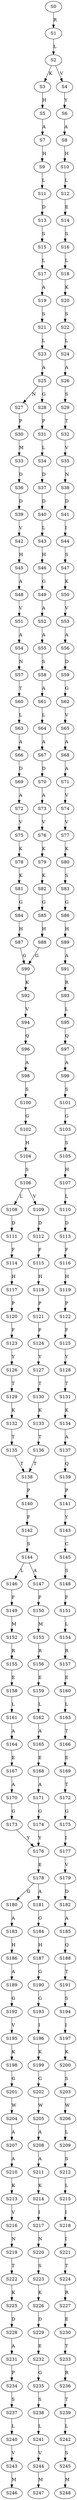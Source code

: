 strict digraph  {
	S0 -> S1 [ label = R ];
	S1 -> S2 [ label = L ];
	S2 -> S3 [ label = K ];
	S2 -> S4 [ label = V ];
	S3 -> S5 [ label = H ];
	S4 -> S6 [ label = Y ];
	S5 -> S7 [ label = A ];
	S6 -> S8 [ label = A ];
	S7 -> S9 [ label = H ];
	S8 -> S10 [ label = H ];
	S9 -> S11 [ label = L ];
	S10 -> S12 [ label = L ];
	S11 -> S13 [ label = D ];
	S12 -> S14 [ label = E ];
	S13 -> S15 [ label = S ];
	S14 -> S16 [ label = S ];
	S15 -> S17 [ label = L ];
	S16 -> S18 [ label = L ];
	S17 -> S19 [ label = A ];
	S18 -> S20 [ label = K ];
	S19 -> S21 [ label = S ];
	S20 -> S22 [ label = S ];
	S21 -> S23 [ label = L ];
	S22 -> S24 [ label = L ];
	S23 -> S25 [ label = A ];
	S24 -> S26 [ label = A ];
	S25 -> S27 [ label = N ];
	S25 -> S28 [ label = G ];
	S26 -> S29 [ label = S ];
	S27 -> S30 [ label = P ];
	S28 -> S31 [ label = P ];
	S29 -> S32 [ label = T ];
	S30 -> S33 [ label = M ];
	S31 -> S34 [ label = L ];
	S32 -> S35 [ label = V ];
	S33 -> S36 [ label = D ];
	S34 -> S37 [ label = D ];
	S35 -> S38 [ label = N ];
	S36 -> S39 [ label = D ];
	S37 -> S40 [ label = D ];
	S38 -> S41 [ label = D ];
	S39 -> S42 [ label = V ];
	S40 -> S43 [ label = L ];
	S41 -> S44 [ label = I ];
	S42 -> S45 [ label = H ];
	S43 -> S46 [ label = H ];
	S44 -> S47 [ label = S ];
	S45 -> S48 [ label = A ];
	S46 -> S49 [ label = G ];
	S47 -> S50 [ label = K ];
	S48 -> S51 [ label = V ];
	S49 -> S52 [ label = A ];
	S50 -> S53 [ label = V ];
	S51 -> S54 [ label = A ];
	S52 -> S55 [ label = A ];
	S53 -> S56 [ label = A ];
	S54 -> S57 [ label = N ];
	S55 -> S58 [ label = S ];
	S56 -> S59 [ label = D ];
	S57 -> S60 [ label = T ];
	S58 -> S61 [ label = A ];
	S59 -> S62 [ label = G ];
	S60 -> S63 [ label = L ];
	S61 -> S64 [ label = L ];
	S62 -> S65 [ label = V ];
	S63 -> S66 [ label = A ];
	S64 -> S67 [ label = A ];
	S65 -> S68 [ label = A ];
	S66 -> S69 [ label = D ];
	S67 -> S70 [ label = D ];
	S68 -> S71 [ label = A ];
	S69 -> S72 [ label = A ];
	S70 -> S73 [ label = A ];
	S71 -> S74 [ label = V ];
	S72 -> S75 [ label = V ];
	S73 -> S76 [ label = V ];
	S74 -> S77 [ label = V ];
	S75 -> S78 [ label = K ];
	S76 -> S79 [ label = K ];
	S77 -> S80 [ label = K ];
	S78 -> S81 [ label = K ];
	S79 -> S82 [ label = K ];
	S80 -> S83 [ label = S ];
	S81 -> S84 [ label = G ];
	S82 -> S85 [ label = G ];
	S83 -> S86 [ label = G ];
	S84 -> S87 [ label = H ];
	S85 -> S88 [ label = H ];
	S86 -> S89 [ label = H ];
	S87 -> S90 [ label = G ];
	S88 -> S90 [ label = G ];
	S89 -> S91 [ label = A ];
	S90 -> S92 [ label = K ];
	S91 -> S93 [ label = R ];
	S92 -> S94 [ label = V ];
	S93 -> S95 [ label = L ];
	S94 -> S96 [ label = Q ];
	S95 -> S97 [ label = Q ];
	S96 -> S98 [ label = A ];
	S97 -> S99 [ label = A ];
	S98 -> S100 [ label = S ];
	S99 -> S101 [ label = S ];
	S100 -> S102 [ label = G ];
	S101 -> S103 [ label = G ];
	S102 -> S104 [ label = H ];
	S103 -> S105 [ label = S ];
	S104 -> S106 [ label = S ];
	S105 -> S107 [ label = H ];
	S106 -> S108 [ label = L ];
	S106 -> S109 [ label = V ];
	S107 -> S110 [ label = L ];
	S108 -> S111 [ label = D ];
	S109 -> S112 [ label = D ];
	S110 -> S113 [ label = D ];
	S111 -> S114 [ label = F ];
	S112 -> S115 [ label = F ];
	S113 -> S116 [ label = F ];
	S114 -> S117 [ label = H ];
	S115 -> S118 [ label = H ];
	S116 -> S119 [ label = H ];
	S117 -> S120 [ label = P ];
	S118 -> S121 [ label = P ];
	S119 -> S122 [ label = P ];
	S120 -> S123 [ label = F ];
	S121 -> S124 [ label = F ];
	S122 -> S125 [ label = F ];
	S123 -> S126 [ label = Y ];
	S124 -> S127 [ label = Y ];
	S125 -> S128 [ label = Y ];
	S126 -> S129 [ label = T ];
	S127 -> S130 [ label = T ];
	S128 -> S131 [ label = T ];
	S129 -> S132 [ label = K ];
	S130 -> S133 [ label = K ];
	S131 -> S134 [ label = K ];
	S132 -> S135 [ label = T ];
	S133 -> S136 [ label = T ];
	S134 -> S137 [ label = A ];
	S135 -> S138 [ label = T ];
	S136 -> S138 [ label = T ];
	S137 -> S139 [ label = Q ];
	S138 -> S140 [ label = P ];
	S139 -> S141 [ label = P ];
	S140 -> S142 [ label = F ];
	S141 -> S143 [ label = Y ];
	S142 -> S144 [ label = S ];
	S143 -> S145 [ label = C ];
	S144 -> S146 [ label = L ];
	S144 -> S147 [ label = A ];
	S145 -> S148 [ label = S ];
	S146 -> S149 [ label = F ];
	S147 -> S150 [ label = F ];
	S148 -> S151 [ label = F ];
	S149 -> S152 [ label = M ];
	S150 -> S153 [ label = M ];
	S151 -> S154 [ label = L ];
	S152 -> S155 [ label = R ];
	S153 -> S156 [ label = R ];
	S154 -> S157 [ label = R ];
	S155 -> S158 [ label = E ];
	S156 -> S159 [ label = E ];
	S157 -> S160 [ label = E ];
	S158 -> S161 [ label = L ];
	S159 -> S162 [ label = L ];
	S160 -> S163 [ label = L ];
	S161 -> S164 [ label = A ];
	S162 -> S165 [ label = A ];
	S163 -> S166 [ label = T ];
	S164 -> S167 [ label = E ];
	S165 -> S168 [ label = E ];
	S166 -> S169 [ label = E ];
	S167 -> S170 [ label = A ];
	S168 -> S171 [ label = A ];
	S169 -> S172 [ label = T ];
	S170 -> S173 [ label = G ];
	S171 -> S174 [ label = G ];
	S172 -> S175 [ label = G ];
	S173 -> S176 [ label = Y ];
	S174 -> S176 [ label = Y ];
	S175 -> S177 [ label = I ];
	S176 -> S178 [ label = E ];
	S177 -> S179 [ label = V ];
	S178 -> S180 [ label = G ];
	S178 -> S181 [ label = A ];
	S179 -> S182 [ label = D ];
	S180 -> S183 [ label = A ];
	S181 -> S184 [ label = G ];
	S182 -> S185 [ label = A ];
	S183 -> S186 [ label = H ];
	S184 -> S187 [ label = H ];
	S185 -> S188 [ label = Q ];
	S186 -> S189 [ label = A ];
	S187 -> S190 [ label = G ];
	S188 -> S191 [ label = T ];
	S189 -> S192 [ label = G ];
	S190 -> S193 [ label = G ];
	S191 -> S194 [ label = S ];
	S192 -> S195 [ label = V ];
	S193 -> S196 [ label = I ];
	S194 -> S197 [ label = I ];
	S195 -> S198 [ label = K ];
	S196 -> S199 [ label = K ];
	S197 -> S200 [ label = K ];
	S198 -> S201 [ label = G ];
	S199 -> S202 [ label = G ];
	S200 -> S203 [ label = S ];
	S201 -> S204 [ label = W ];
	S202 -> S205 [ label = W ];
	S203 -> S206 [ label = W ];
	S204 -> S207 [ label = A ];
	S205 -> S208 [ label = A ];
	S206 -> S209 [ label = L ];
	S207 -> S210 [ label = A ];
	S208 -> S211 [ label = A ];
	S209 -> S212 [ label = S ];
	S210 -> S213 [ label = K ];
	S211 -> S214 [ label = K ];
	S212 -> S215 [ label = L ];
	S213 -> S216 [ label = V ];
	S214 -> S217 [ label = I ];
	S215 -> S218 [ label = I ];
	S216 -> S219 [ label = N ];
	S217 -> S220 [ label = N ];
	S218 -> S221 [ label = I ];
	S219 -> S222 [ label = T ];
	S220 -> S223 [ label = S ];
	S221 -> S224 [ label = T ];
	S222 -> S225 [ label = K ];
	S223 -> S226 [ label = K ];
	S224 -> S227 [ label = R ];
	S225 -> S228 [ label = D ];
	S226 -> S229 [ label = D ];
	S227 -> S230 [ label = E ];
	S228 -> S231 [ label = A ];
	S229 -> S232 [ label = E ];
	S230 -> S233 [ label = T ];
	S231 -> S234 [ label = P ];
	S232 -> S235 [ label = G ];
	S233 -> S236 [ label = R ];
	S234 -> S237 [ label = S ];
	S235 -> S238 [ label = S ];
	S236 -> S239 [ label = T ];
	S237 -> S240 [ label = L ];
	S238 -> S241 [ label = L ];
	S239 -> S242 [ label = L ];
	S240 -> S243 [ label = V ];
	S241 -> S244 [ label = V ];
	S242 -> S245 [ label = S ];
	S243 -> S246 [ label = M ];
	S244 -> S247 [ label = M ];
	S245 -> S248 [ label = M ];
}

